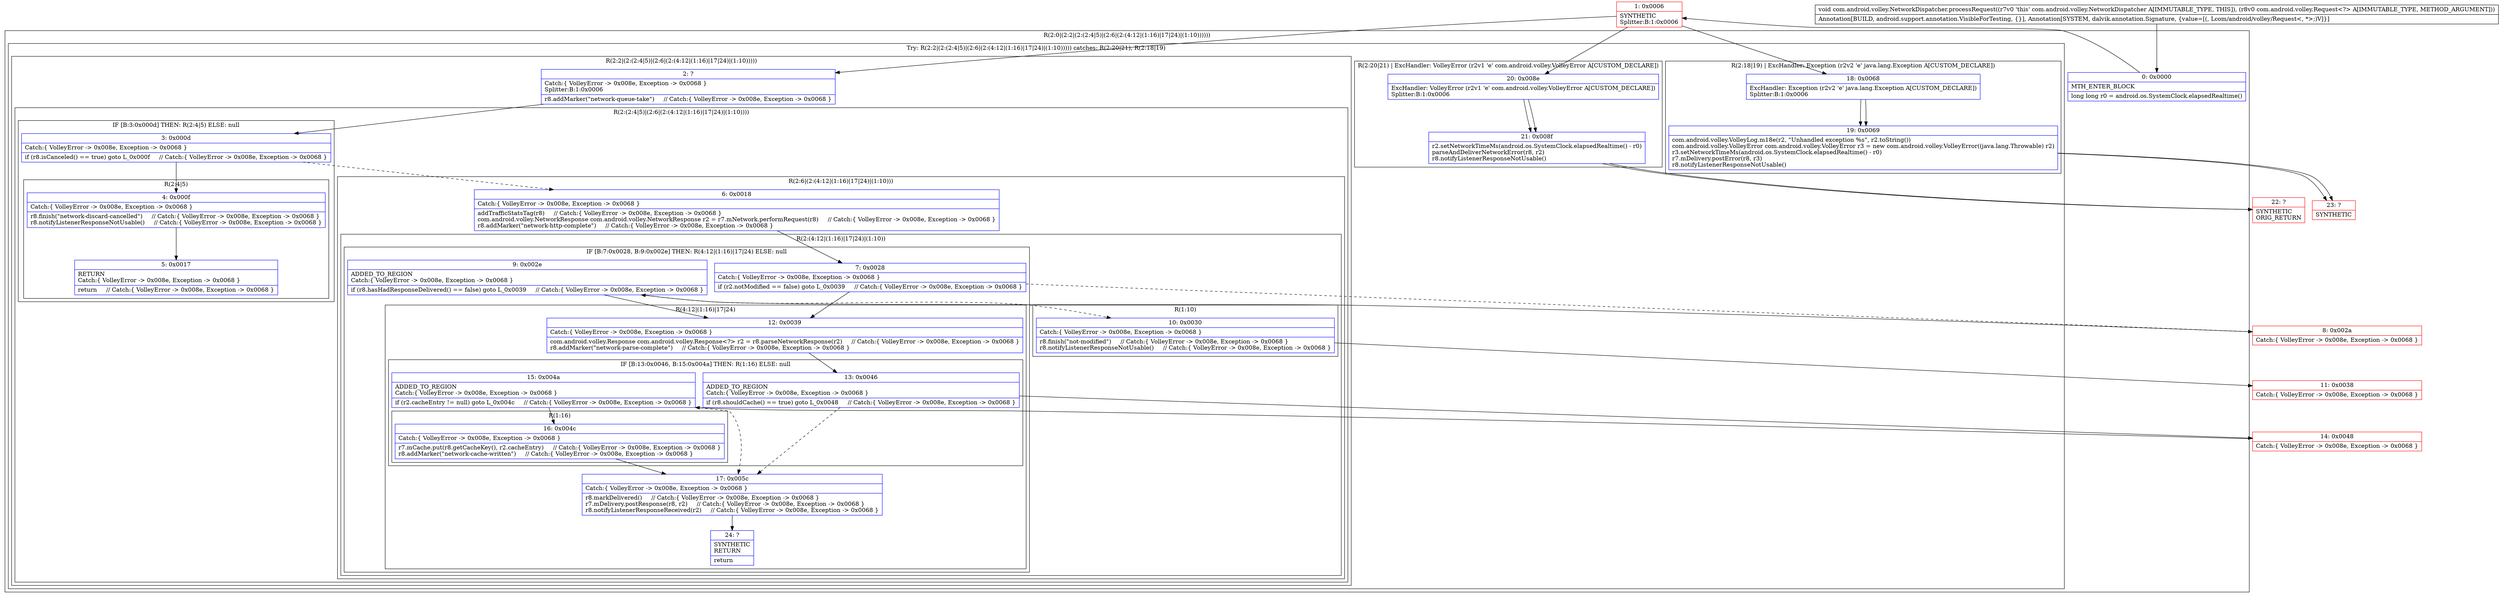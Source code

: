 digraph "CFG forcom.android.volley.NetworkDispatcher.processRequest(Lcom\/android\/volley\/Request;)V" {
subgraph cluster_Region_1659548116 {
label = "R(2:0|(2:2|(2:(2:4|5)|(2:6|(2:(4:12|(1:16)|17|24)|(1:10))))))";
node [shape=record,color=blue];
Node_0 [shape=record,label="{0\:\ 0x0000|MTH_ENTER_BLOCK\l|long long r0 = android.os.SystemClock.elapsedRealtime()\l}"];
subgraph cluster_TryCatchRegion_774503264 {
label = "Try: R(2:2|(2:(2:4|5)|(2:6|(2:(4:12|(1:16)|17|24)|(1:10))))) catches: R(2:20|21), R(2:18|19)";
node [shape=record,color=blue];
subgraph cluster_Region_1308358062 {
label = "R(2:2|(2:(2:4|5)|(2:6|(2:(4:12|(1:16)|17|24)|(1:10)))))";
node [shape=record,color=blue];
Node_2 [shape=record,label="{2\:\ ?|Catch:\{ VolleyError \-\> 0x008e, Exception \-\> 0x0068 \}\lSplitter:B:1:0x0006\l|r8.addMarker(\"network\-queue\-take\")     \/\/ Catch:\{ VolleyError \-\> 0x008e, Exception \-\> 0x0068 \}\l}"];
subgraph cluster_Region_1377677835 {
label = "R(2:(2:4|5)|(2:6|(2:(4:12|(1:16)|17|24)|(1:10))))";
node [shape=record,color=blue];
subgraph cluster_IfRegion_1476563339 {
label = "IF [B:3:0x000d] THEN: R(2:4|5) ELSE: null";
node [shape=record,color=blue];
Node_3 [shape=record,label="{3\:\ 0x000d|Catch:\{ VolleyError \-\> 0x008e, Exception \-\> 0x0068 \}\l|if (r8.isCanceled() == true) goto L_0x000f     \/\/ Catch:\{ VolleyError \-\> 0x008e, Exception \-\> 0x0068 \}\l}"];
subgraph cluster_Region_957448976 {
label = "R(2:4|5)";
node [shape=record,color=blue];
Node_4 [shape=record,label="{4\:\ 0x000f|Catch:\{ VolleyError \-\> 0x008e, Exception \-\> 0x0068 \}\l|r8.finish(\"network\-discard\-cancelled\")     \/\/ Catch:\{ VolleyError \-\> 0x008e, Exception \-\> 0x0068 \}\lr8.notifyListenerResponseNotUsable()     \/\/ Catch:\{ VolleyError \-\> 0x008e, Exception \-\> 0x0068 \}\l}"];
Node_5 [shape=record,label="{5\:\ 0x0017|RETURN\lCatch:\{ VolleyError \-\> 0x008e, Exception \-\> 0x0068 \}\l|return     \/\/ Catch:\{ VolleyError \-\> 0x008e, Exception \-\> 0x0068 \}\l}"];
}
}
subgraph cluster_Region_1637524918 {
label = "R(2:6|(2:(4:12|(1:16)|17|24)|(1:10)))";
node [shape=record,color=blue];
Node_6 [shape=record,label="{6\:\ 0x0018|Catch:\{ VolleyError \-\> 0x008e, Exception \-\> 0x0068 \}\l|addTrafficStatsTag(r8)     \/\/ Catch:\{ VolleyError \-\> 0x008e, Exception \-\> 0x0068 \}\lcom.android.volley.NetworkResponse com.android.volley.NetworkResponse r2 = r7.mNetwork.performRequest(r8)     \/\/ Catch:\{ VolleyError \-\> 0x008e, Exception \-\> 0x0068 \}\lr8.addMarker(\"network\-http\-complete\")     \/\/ Catch:\{ VolleyError \-\> 0x008e, Exception \-\> 0x0068 \}\l}"];
subgraph cluster_Region_735401753 {
label = "R(2:(4:12|(1:16)|17|24)|(1:10))";
node [shape=record,color=blue];
subgraph cluster_IfRegion_1447681088 {
label = "IF [B:7:0x0028, B:9:0x002e] THEN: R(4:12|(1:16)|17|24) ELSE: null";
node [shape=record,color=blue];
Node_7 [shape=record,label="{7\:\ 0x0028|Catch:\{ VolleyError \-\> 0x008e, Exception \-\> 0x0068 \}\l|if (r2.notModified == false) goto L_0x0039     \/\/ Catch:\{ VolleyError \-\> 0x008e, Exception \-\> 0x0068 \}\l}"];
Node_9 [shape=record,label="{9\:\ 0x002e|ADDED_TO_REGION\lCatch:\{ VolleyError \-\> 0x008e, Exception \-\> 0x0068 \}\l|if (r8.hasHadResponseDelivered() == false) goto L_0x0039     \/\/ Catch:\{ VolleyError \-\> 0x008e, Exception \-\> 0x0068 \}\l}"];
subgraph cluster_Region_340356496 {
label = "R(4:12|(1:16)|17|24)";
node [shape=record,color=blue];
Node_12 [shape=record,label="{12\:\ 0x0039|Catch:\{ VolleyError \-\> 0x008e, Exception \-\> 0x0068 \}\l|com.android.volley.Response com.android.volley.Response\<?\> r2 = r8.parseNetworkResponse(r2)     \/\/ Catch:\{ VolleyError \-\> 0x008e, Exception \-\> 0x0068 \}\lr8.addMarker(\"network\-parse\-complete\")     \/\/ Catch:\{ VolleyError \-\> 0x008e, Exception \-\> 0x0068 \}\l}"];
subgraph cluster_IfRegion_826901483 {
label = "IF [B:13:0x0046, B:15:0x004a] THEN: R(1:16) ELSE: null";
node [shape=record,color=blue];
Node_13 [shape=record,label="{13\:\ 0x0046|ADDED_TO_REGION\lCatch:\{ VolleyError \-\> 0x008e, Exception \-\> 0x0068 \}\l|if (r8.shouldCache() == true) goto L_0x0048     \/\/ Catch:\{ VolleyError \-\> 0x008e, Exception \-\> 0x0068 \}\l}"];
Node_15 [shape=record,label="{15\:\ 0x004a|ADDED_TO_REGION\lCatch:\{ VolleyError \-\> 0x008e, Exception \-\> 0x0068 \}\l|if (r2.cacheEntry != null) goto L_0x004c     \/\/ Catch:\{ VolleyError \-\> 0x008e, Exception \-\> 0x0068 \}\l}"];
subgraph cluster_Region_88749921 {
label = "R(1:16)";
node [shape=record,color=blue];
Node_16 [shape=record,label="{16\:\ 0x004c|Catch:\{ VolleyError \-\> 0x008e, Exception \-\> 0x0068 \}\l|r7.mCache.put(r8.getCacheKey(), r2.cacheEntry)     \/\/ Catch:\{ VolleyError \-\> 0x008e, Exception \-\> 0x0068 \}\lr8.addMarker(\"network\-cache\-written\")     \/\/ Catch:\{ VolleyError \-\> 0x008e, Exception \-\> 0x0068 \}\l}"];
}
}
Node_17 [shape=record,label="{17\:\ 0x005c|Catch:\{ VolleyError \-\> 0x008e, Exception \-\> 0x0068 \}\l|r8.markDelivered()     \/\/ Catch:\{ VolleyError \-\> 0x008e, Exception \-\> 0x0068 \}\lr7.mDelivery.postResponse(r8, r2)     \/\/ Catch:\{ VolleyError \-\> 0x008e, Exception \-\> 0x0068 \}\lr8.notifyListenerResponseReceived(r2)     \/\/ Catch:\{ VolleyError \-\> 0x008e, Exception \-\> 0x0068 \}\l}"];
Node_24 [shape=record,label="{24\:\ ?|SYNTHETIC\lRETURN\l|return\l}"];
}
}
subgraph cluster_Region_342304130 {
label = "R(1:10)";
node [shape=record,color=blue];
Node_10 [shape=record,label="{10\:\ 0x0030|Catch:\{ VolleyError \-\> 0x008e, Exception \-\> 0x0068 \}\l|r8.finish(\"not\-modified\")     \/\/ Catch:\{ VolleyError \-\> 0x008e, Exception \-\> 0x0068 \}\lr8.notifyListenerResponseNotUsable()     \/\/ Catch:\{ VolleyError \-\> 0x008e, Exception \-\> 0x0068 \}\l}"];
}
}
}
}
}
subgraph cluster_Region_227142000 {
label = "R(2:20|21) | ExcHandler: VolleyError (r2v1 'e' com.android.volley.VolleyError A[CUSTOM_DECLARE])\l";
node [shape=record,color=blue];
Node_20 [shape=record,label="{20\:\ 0x008e|ExcHandler: VolleyError (r2v1 'e' com.android.volley.VolleyError A[CUSTOM_DECLARE])\lSplitter:B:1:0x0006\l}"];
Node_21 [shape=record,label="{21\:\ 0x008f|r2.setNetworkTimeMs(android.os.SystemClock.elapsedRealtime() \- r0)\lparseAndDeliverNetworkError(r8, r2)\lr8.notifyListenerResponseNotUsable()\l}"];
}
subgraph cluster_Region_1630048699 {
label = "R(2:18|19) | ExcHandler: Exception (r2v2 'e' java.lang.Exception A[CUSTOM_DECLARE])\l";
node [shape=record,color=blue];
Node_18 [shape=record,label="{18\:\ 0x0068|ExcHandler: Exception (r2v2 'e' java.lang.Exception A[CUSTOM_DECLARE])\lSplitter:B:1:0x0006\l}"];
Node_19 [shape=record,label="{19\:\ 0x0069|com.android.volley.VolleyLog.m18e(r2, \"Unhandled exception %s\", r2.toString())\lcom.android.volley.VolleyError com.android.volley.VolleyError r3 = new com.android.volley.VolleyError((java.lang.Throwable) r2)\lr3.setNetworkTimeMs(android.os.SystemClock.elapsedRealtime() \- r0)\lr7.mDelivery.postError(r8, r3)\lr8.notifyListenerResponseNotUsable()\l}"];
}
}
}
subgraph cluster_Region_227142000 {
label = "R(2:20|21) | ExcHandler: VolleyError (r2v1 'e' com.android.volley.VolleyError A[CUSTOM_DECLARE])\l";
node [shape=record,color=blue];
Node_20 [shape=record,label="{20\:\ 0x008e|ExcHandler: VolleyError (r2v1 'e' com.android.volley.VolleyError A[CUSTOM_DECLARE])\lSplitter:B:1:0x0006\l}"];
Node_21 [shape=record,label="{21\:\ 0x008f|r2.setNetworkTimeMs(android.os.SystemClock.elapsedRealtime() \- r0)\lparseAndDeliverNetworkError(r8, r2)\lr8.notifyListenerResponseNotUsable()\l}"];
}
subgraph cluster_Region_1630048699 {
label = "R(2:18|19) | ExcHandler: Exception (r2v2 'e' java.lang.Exception A[CUSTOM_DECLARE])\l";
node [shape=record,color=blue];
Node_18 [shape=record,label="{18\:\ 0x0068|ExcHandler: Exception (r2v2 'e' java.lang.Exception A[CUSTOM_DECLARE])\lSplitter:B:1:0x0006\l}"];
Node_19 [shape=record,label="{19\:\ 0x0069|com.android.volley.VolleyLog.m18e(r2, \"Unhandled exception %s\", r2.toString())\lcom.android.volley.VolleyError com.android.volley.VolleyError r3 = new com.android.volley.VolleyError((java.lang.Throwable) r2)\lr3.setNetworkTimeMs(android.os.SystemClock.elapsedRealtime() \- r0)\lr7.mDelivery.postError(r8, r3)\lr8.notifyListenerResponseNotUsable()\l}"];
}
Node_1 [shape=record,color=red,label="{1\:\ 0x0006|SYNTHETIC\lSplitter:B:1:0x0006\l}"];
Node_8 [shape=record,color=red,label="{8\:\ 0x002a|Catch:\{ VolleyError \-\> 0x008e, Exception \-\> 0x0068 \}\l}"];
Node_11 [shape=record,color=red,label="{11\:\ 0x0038|Catch:\{ VolleyError \-\> 0x008e, Exception \-\> 0x0068 \}\l}"];
Node_14 [shape=record,color=red,label="{14\:\ 0x0048|Catch:\{ VolleyError \-\> 0x008e, Exception \-\> 0x0068 \}\l}"];
Node_22 [shape=record,color=red,label="{22\:\ ?|SYNTHETIC\lORIG_RETURN\l}"];
Node_23 [shape=record,color=red,label="{23\:\ ?|SYNTHETIC\l}"];
MethodNode[shape=record,label="{void com.android.volley.NetworkDispatcher.processRequest((r7v0 'this' com.android.volley.NetworkDispatcher A[IMMUTABLE_TYPE, THIS]), (r8v0 com.android.volley.Request\<?\> A[IMMUTABLE_TYPE, METHOD_ARGUMENT]))  | Annotation[BUILD, android.support.annotation.VisibleForTesting, \{\}], Annotation[SYSTEM, dalvik.annotation.Signature, \{value=[(, Lcom\/android\/volley\/Request\<, *\>;)V]\}]\l}"];
MethodNode -> Node_0;
Node_0 -> Node_1;
Node_2 -> Node_3;
Node_3 -> Node_4;
Node_3 -> Node_6[style=dashed];
Node_4 -> Node_5;
Node_6 -> Node_7;
Node_7 -> Node_8[style=dashed];
Node_7 -> Node_12;
Node_9 -> Node_10[style=dashed];
Node_9 -> Node_12;
Node_12 -> Node_13;
Node_13 -> Node_14;
Node_13 -> Node_17[style=dashed];
Node_15 -> Node_16;
Node_15 -> Node_17[style=dashed];
Node_16 -> Node_17;
Node_17 -> Node_24;
Node_10 -> Node_11;
Node_20 -> Node_21;
Node_21 -> Node_22;
Node_18 -> Node_19;
Node_19 -> Node_23;
Node_20 -> Node_21;
Node_21 -> Node_22;
Node_18 -> Node_19;
Node_19 -> Node_23;
Node_1 -> Node_2;
Node_1 -> Node_20;
Node_1 -> Node_18;
Node_8 -> Node_9;
Node_14 -> Node_15;
}


